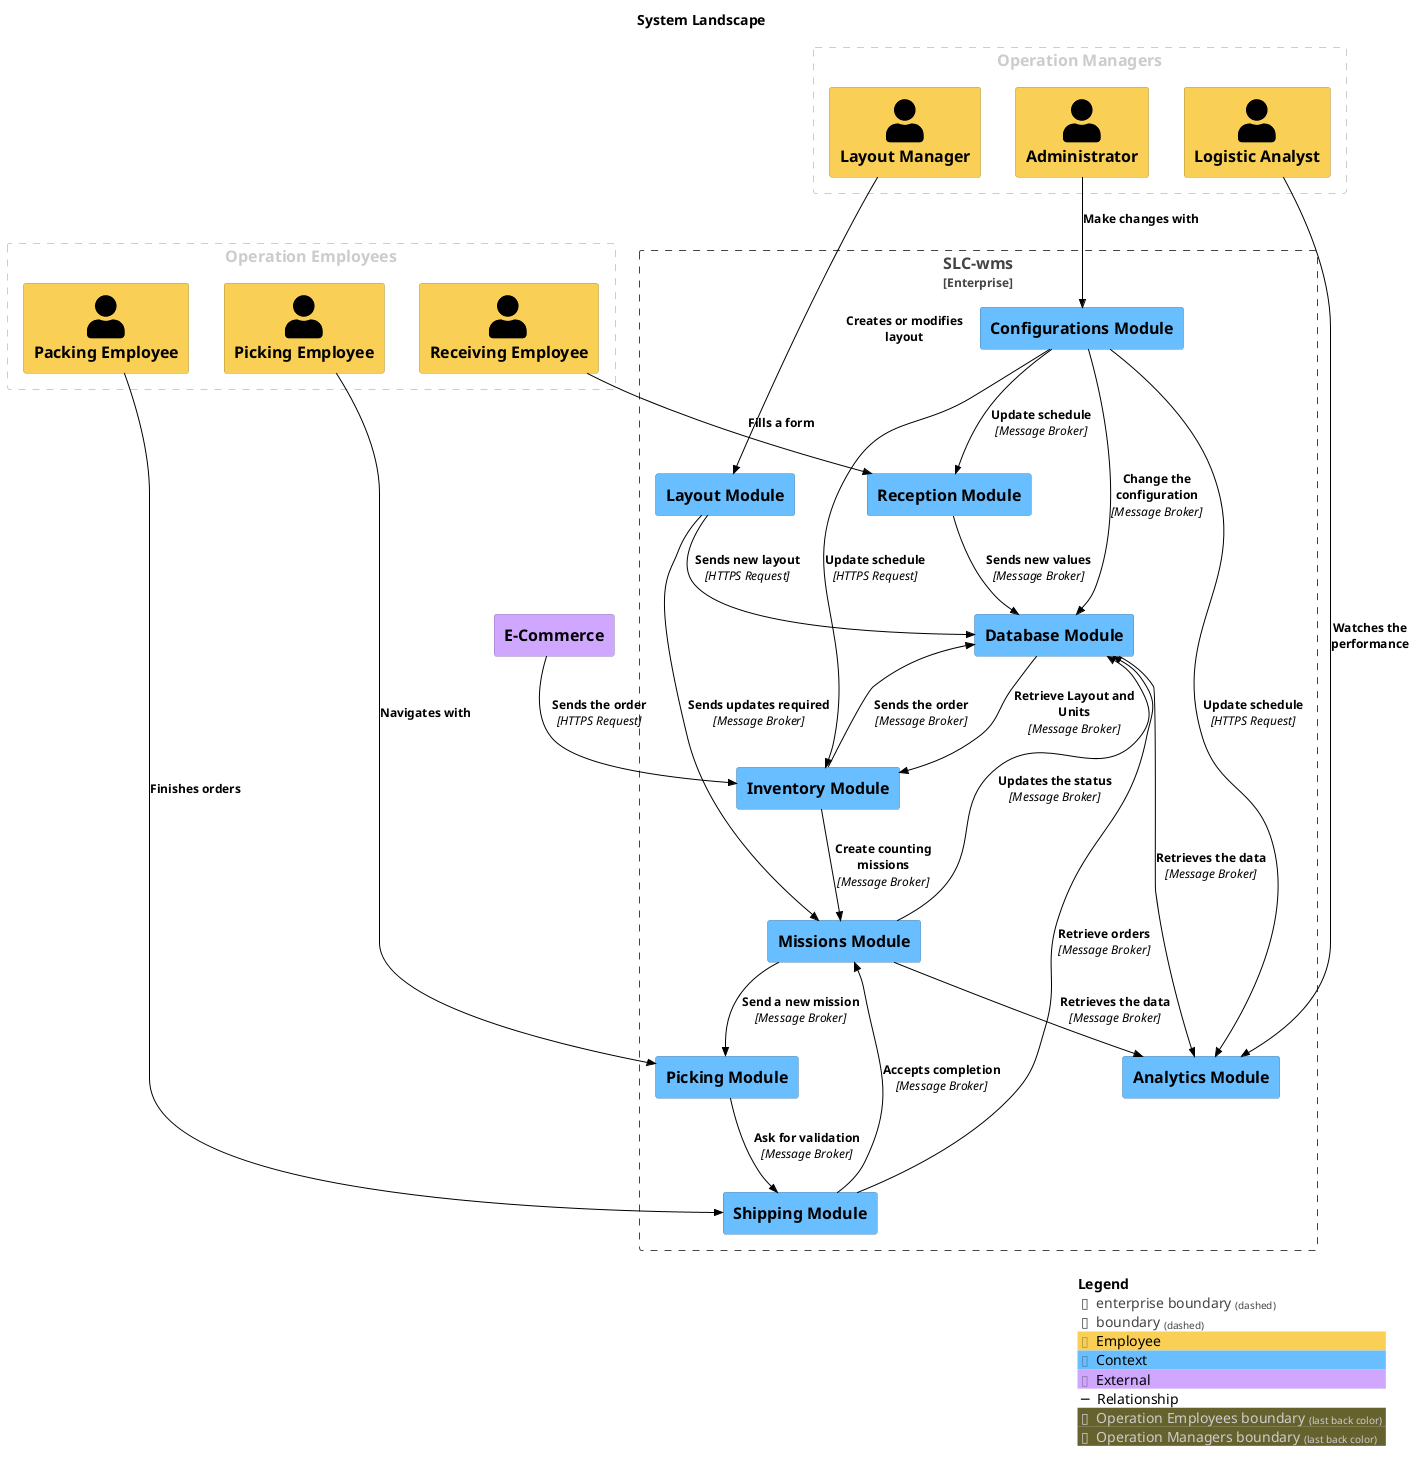 @startuml
set separator none
title System Landscape

top to bottom direction

!include <C4/C4>
!include <C4/C4_Context>

AddElementTag("Employee", $bgColor="#f9d055", $borderColor="#ae913b", $fontColor="#000000", $sprite="", $shadowing="")
AddElementTag("Context", $bgColor="#69beff", $borderColor="#4985b2", $fontColor="#000000", $sprite="", $shadowing="")
AddElementTag("External", $bgColor="#d0a7ff", $borderColor="#9174b2", $fontColor="#000000", $sprite="", $shadowing="")

AddRelTag("Relationship", $textColor="#000000", $lineColor="#000000", $lineStyle = "")

Enterprise_Boundary(enterprise, "SLC-wms") {
  System(ReceptionModule, "Reception Module", $descr="", $tags="Context", $link="")
  System(LayoutModule, "Layout Module", $descr="", $tags="Context", $link="")
  System(PickingModule, "Picking Module", $descr="", $tags="Context", $link="")
  System(ShippingModule, "Shipping Module", $descr="", $tags="Context", $link="")
  System(AnalyticsModule, "Analytics Module", $descr="", $tags="Context", $link="")
  System(ConfigurationsModule, "Configurations Module", $descr="", $tags="Context", $link="")
  System(DatabaseModule, "Database Module", $descr="", $tags="Context", $link="")
  System(MissionsModule, "Missions Module", $descr="", $tags="Context", $link="")
  System(InventoryModule, "Inventory Module", $descr="", $tags="Context", $link="")
}

AddBoundaryTag("Operation Employees", $borderColor="#cccccc", $fontColor="#cccccc")
Boundary(group_1, "Operation Employees", $tags="Operation Employees") {
  Person_Ext(ReceivingEmployee, "Receiving Employee", $descr="", $tags="Employee", $link="")
  Person_Ext(PickingEmployee, "Picking Employee", $descr="", $tags="Employee", $link="")
  Person_Ext(PackingEmployee, "Packing Employee", $descr="", $tags="Employee", $link="")
}

AddBoundaryTag("Operation Managers", $borderColor="#cccccc", $fontColor="#cccccc")
Boundary(group_2, "Operation Managers", $tags="Operation Managers") {
  Person_Ext(Administrator, "Administrator", $descr="", $tags="Employee", $link="")
  Person_Ext(LogisticAnalyst, "Logistic Analyst", $descr="", $tags="Employee", $link="")
  Person_Ext(LayoutManager, "Layout Manager", $descr="", $tags="Employee", $link="")
}

System_Ext(ECommerce, "E-Commerce", $descr="", $tags="External", $link="")

Rel_D(PackingEmployee, ShippingModule, "Finishes orders", $techn="", $tags="Relationship", $link="")
Rel_D(ShippingModule, DatabaseModule, "Retrieve orders", $techn="Message Broker", $tags="Relationship", $link="")
Rel_D(ShippingModule, MissionsModule, "Accepts completion", $techn="Message Broker", $tags="Relationship", $link="")
Rel_D(PickingEmployee, PickingModule, "Navigates with", $techn="", $tags="Relationship", $link="")
Rel_D(MissionsModule, PickingModule, "Send a new mission", $techn="Message Broker", $tags="Relationship", $link="")
Rel_D(PickingModule, ShippingModule, "Ask for validation", $techn="Message Broker", $tags="Relationship", $link="")
Rel_D(ReceivingEmployee, ReceptionModule, "Fills a form", $techn="", $tags="Relationship", $link="")
Rel_D(ReceptionModule, DatabaseModule, "Sends new values", $techn="Message Broker", $tags="Relationship", $link="")
Rel_D(Administrator, ConfigurationsModule, "Make changes with", $techn="", $tags="Relationship", $link="")
Rel_D(ConfigurationsModule, DatabaseModule, "Change the configuration", $techn="Message Broker", $tags="Relationship", $link="")
Rel_D(ConfigurationsModule, AnalyticsModule, "Update schedule", $techn="HTTPS Request", $tags="Relationship", $link="")
Rel_D(ConfigurationsModule, InventoryModule, "Update schedule", $techn="HTTPS Request", $tags="Relationship", $link="")
Rel_D(ConfigurationsModule, ReceptionModule, "Update schedule", $techn="Message Broker", $tags="Relationship", $link="")
Rel_D(MissionsModule, DatabaseModule, "Updates the status", $techn="Message Broker", $tags="Relationship", $link="")
Rel_D(InventoryModule, MissionsModule, "Create counting missions", $techn="Message Broker", $tags="Relationship", $link="")
Rel_D(DatabaseModule, InventoryModule, "Retrieve Layout and Units", $techn="Message Broker", $tags="Relationship", $link="")
Rel_D(InventoryModule, DatabaseModule, "Sends the order", $techn="Message Broker", $tags="Relationship", $link="")
Rel_D(ECommerce, InventoryModule, "Sends the order", $techn="HTTPS Request", $tags="Relationship", $link="")
Rel_D(LogisticAnalyst, AnalyticsModule, "Watches the performance", $techn="", $tags="Relationship", $link="")
Rel_D(DatabaseModule, AnalyticsModule, "Retrieves the data", $techn="Message Broker", $tags="Relationship", $link="")
Rel_D(MissionsModule, AnalyticsModule, "Retrieves the data", $techn="Message Broker", $tags="Relationship", $link="")
Rel_D(LayoutManager, LayoutModule, "Creates or modifies layout", $techn="", $tags="Relationship", $link="")
Rel_D(LayoutModule, DatabaseModule, "Sends new layout", $techn="HTTPS Request", $tags="Relationship", $link="")
Rel_D(LayoutModule, MissionsModule, "Sends updates required", $techn="Message Broker", $tags="Relationship", $link="")

SHOW_LEGEND(true)
@enduml
